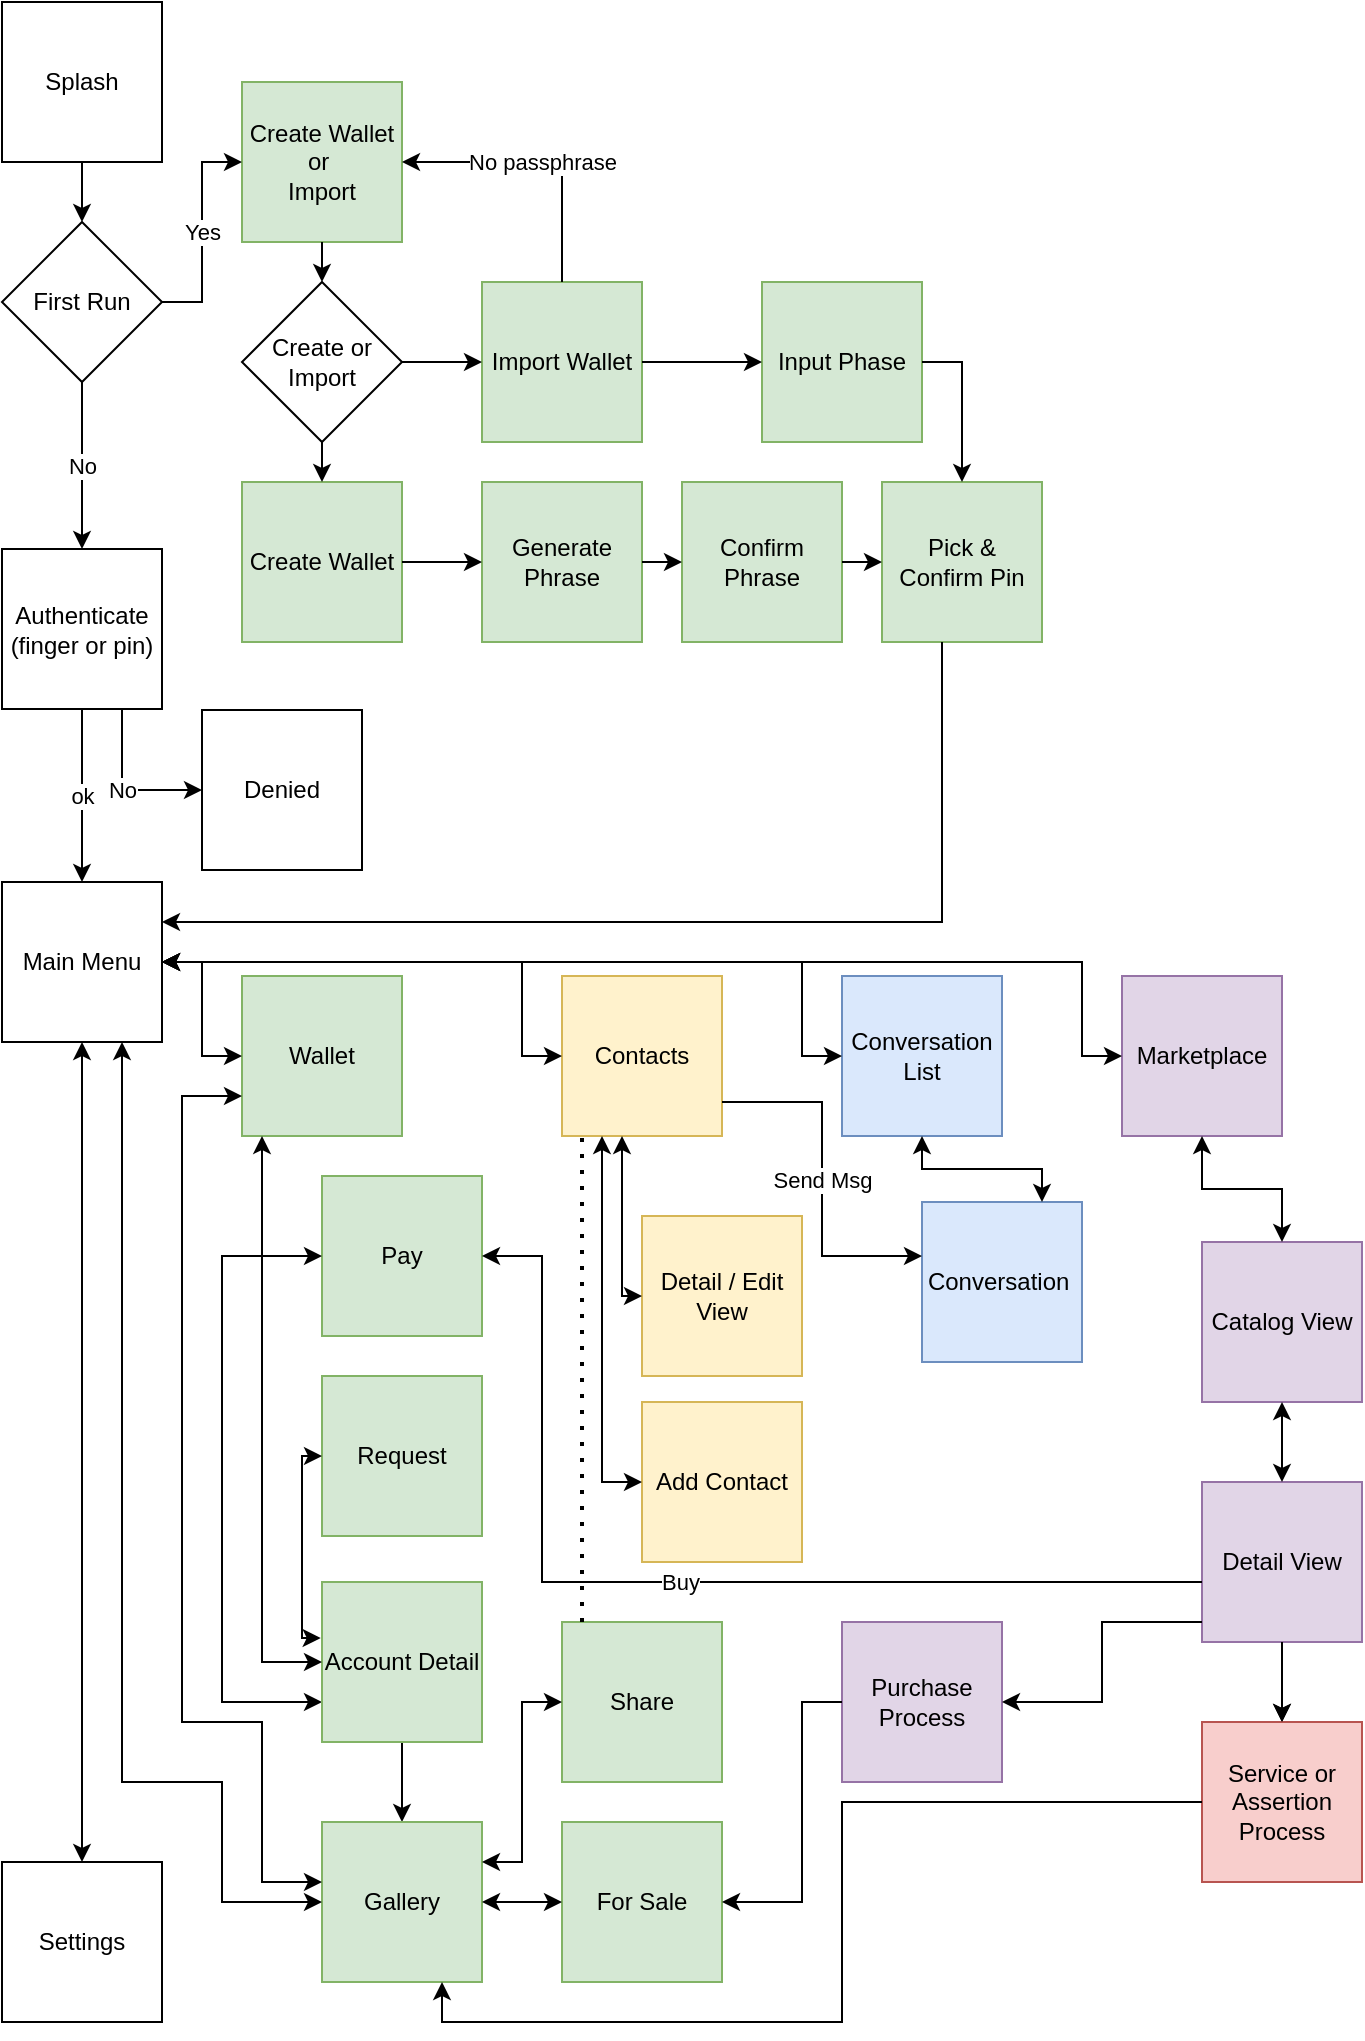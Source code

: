 <mxfile version="15.4.1" type="device"><diagram id="K4jN8RU4jER5fW_W08dP" name="Page-1"><mxGraphModel dx="2062" dy="1158" grid="1" gridSize="10" guides="1" tooltips="1" connect="1" arrows="1" fold="1" page="1" pageScale="1" pageWidth="1169" pageHeight="827" math="0" shadow="0"><root><mxCell id="0"/><mxCell id="1" parent="0"/><mxCell id="LxvmcaarqvdJgWvs3h-K-2" value="Create Wallet&lt;br&gt;or&amp;nbsp;&lt;br&gt;Import" style="whiteSpace=wrap;html=1;aspect=fixed;fillColor=#d5e8d4;strokeColor=#82b366;" vertex="1" parent="1"><mxGeometry x="160" y="100" width="80" height="80" as="geometry"/></mxCell><mxCell id="LxvmcaarqvdJgWvs3h-K-3" value="Splash" style="whiteSpace=wrap;html=1;aspect=fixed;" vertex="1" parent="1"><mxGeometry x="40" y="60" width="80" height="80" as="geometry"/></mxCell><mxCell id="LxvmcaarqvdJgWvs3h-K-21" value="" style="edgeStyle=orthogonalEdgeStyle;rounded=0;orthogonalLoop=1;jettySize=auto;html=1;startArrow=classic;startFill=1;endArrow=none;endFill=0;" edge="1" parent="1" source="LxvmcaarqvdJgWvs3h-K-4" target="LxvmcaarqvdJgWvs3h-K-3"><mxGeometry relative="1" as="geometry"/></mxCell><mxCell id="LxvmcaarqvdJgWvs3h-K-4" value="First Run" style="rhombus;whiteSpace=wrap;html=1;" vertex="1" parent="1"><mxGeometry x="40" y="170" width="80" height="80" as="geometry"/></mxCell><mxCell id="LxvmcaarqvdJgWvs3h-K-5" value="Main Menu" style="whiteSpace=wrap;html=1;aspect=fixed;" vertex="1" parent="1"><mxGeometry x="40" y="500" width="80" height="80" as="geometry"/></mxCell><mxCell id="LxvmcaarqvdJgWvs3h-K-6" value="Contacts" style="whiteSpace=wrap;html=1;aspect=fixed;fillColor=#fff2cc;strokeColor=#d6b656;" vertex="1" parent="1"><mxGeometry x="320" y="547" width="80" height="80" as="geometry"/></mxCell><mxCell id="LxvmcaarqvdJgWvs3h-K-7" value="Conversation List" style="whiteSpace=wrap;html=1;aspect=fixed;fillColor=#dae8fc;strokeColor=#6c8ebf;" vertex="1" parent="1"><mxGeometry x="460" y="547" width="80" height="80" as="geometry"/></mxCell><mxCell id="LxvmcaarqvdJgWvs3h-K-8" value="Conversation&amp;nbsp;" style="whiteSpace=wrap;html=1;aspect=fixed;fillColor=#dae8fc;strokeColor=#6c8ebf;" vertex="1" parent="1"><mxGeometry x="500" y="660" width="80" height="80" as="geometry"/></mxCell><mxCell id="LxvmcaarqvdJgWvs3h-K-9" value="Marketplace" style="whiteSpace=wrap;html=1;aspect=fixed;fillColor=#e1d5e7;strokeColor=#9673a6;" vertex="1" parent="1"><mxGeometry x="600" y="547" width="80" height="80" as="geometry"/></mxCell><mxCell id="LxvmcaarqvdJgWvs3h-K-10" value="Wallet" style="whiteSpace=wrap;html=1;aspect=fixed;fillColor=#d5e8d4;strokeColor=#82b366;" vertex="1" parent="1"><mxGeometry x="160" y="547" width="80" height="80" as="geometry"/></mxCell><mxCell id="LxvmcaarqvdJgWvs3h-K-11" value="Pay" style="whiteSpace=wrap;html=1;aspect=fixed;fillColor=#d5e8d4;strokeColor=#82b366;" vertex="1" parent="1"><mxGeometry x="200" y="647" width="80" height="80" as="geometry"/></mxCell><mxCell id="LxvmcaarqvdJgWvs3h-K-13" value="Create or Import" style="rhombus;whiteSpace=wrap;html=1;" vertex="1" parent="1"><mxGeometry x="160" y="200" width="80" height="80" as="geometry"/></mxCell><mxCell id="LxvmcaarqvdJgWvs3h-K-14" value="Create Wallet" style="whiteSpace=wrap;html=1;aspect=fixed;fillColor=#d5e8d4;strokeColor=#82b366;" vertex="1" parent="1"><mxGeometry x="160" y="300" width="80" height="80" as="geometry"/></mxCell><mxCell id="LxvmcaarqvdJgWvs3h-K-15" value="Import Wallet" style="whiteSpace=wrap;html=1;aspect=fixed;fillColor=#d5e8d4;strokeColor=#82b366;" vertex="1" parent="1"><mxGeometry x="280" y="200" width="80" height="80" as="geometry"/></mxCell><mxCell id="LxvmcaarqvdJgWvs3h-K-17" value="Request" style="whiteSpace=wrap;html=1;aspect=fixed;fillColor=#d5e8d4;strokeColor=#82b366;" vertex="1" parent="1"><mxGeometry x="200" y="747" width="80" height="80" as="geometry"/></mxCell><mxCell id="LxvmcaarqvdJgWvs3h-K-18" value="Detail / Edit View" style="whiteSpace=wrap;html=1;aspect=fixed;fillColor=#fff2cc;strokeColor=#d6b656;" vertex="1" parent="1"><mxGeometry x="360" y="667" width="80" height="80" as="geometry"/></mxCell><mxCell id="LxvmcaarqvdJgWvs3h-K-22" value="No" style="endArrow=none;startArrow=classic;html=1;rounded=0;edgeStyle=orthogonalEdgeStyle;entryX=0.5;entryY=1;entryDx=0;entryDy=0;endFill=0;" edge="1" parent="1" source="LxvmcaarqvdJgWvs3h-K-61" target="LxvmcaarqvdJgWvs3h-K-4"><mxGeometry width="50" height="50" relative="1" as="geometry"><mxPoint x="80" y="330" as="sourcePoint"/><mxPoint x="610" y="530" as="targetPoint"/></mxGeometry></mxCell><mxCell id="LxvmcaarqvdJgWvs3h-K-23" value="Yes" style="endArrow=none;startArrow=classic;html=1;rounded=0;edgeStyle=orthogonalEdgeStyle;entryX=1;entryY=0.5;entryDx=0;entryDy=0;endFill=0;" edge="1" parent="1" source="LxvmcaarqvdJgWvs3h-K-2" target="LxvmcaarqvdJgWvs3h-K-4"><mxGeometry width="50" height="50" relative="1" as="geometry"><mxPoint x="560" y="580" as="sourcePoint"/><mxPoint x="610" y="530" as="targetPoint"/></mxGeometry></mxCell><mxCell id="LxvmcaarqvdJgWvs3h-K-24" value="" style="endArrow=none;startArrow=classic;html=1;rounded=0;edgeStyle=orthogonalEdgeStyle;startFill=1;endFill=0;" edge="1" parent="1" source="LxvmcaarqvdJgWvs3h-K-13" target="LxvmcaarqvdJgWvs3h-K-2"><mxGeometry width="50" height="50" relative="1" as="geometry"><mxPoint x="560" y="580" as="sourcePoint"/><mxPoint x="610" y="530" as="targetPoint"/></mxGeometry></mxCell><mxCell id="LxvmcaarqvdJgWvs3h-K-25" value="" style="endArrow=none;startArrow=classic;html=1;rounded=0;edgeStyle=orthogonalEdgeStyle;entryX=0.5;entryY=1;entryDx=0;entryDy=0;endFill=0;" edge="1" parent="1" source="LxvmcaarqvdJgWvs3h-K-14" target="LxvmcaarqvdJgWvs3h-K-13"><mxGeometry width="50" height="50" relative="1" as="geometry"><mxPoint x="560" y="580" as="sourcePoint"/><mxPoint x="610" y="530" as="targetPoint"/></mxGeometry></mxCell><mxCell id="LxvmcaarqvdJgWvs3h-K-26" value="" style="endArrow=none;startArrow=classic;html=1;rounded=0;edgeStyle=orthogonalEdgeStyle;entryX=1;entryY=0.5;entryDx=0;entryDy=0;endFill=0;" edge="1" parent="1" source="LxvmcaarqvdJgWvs3h-K-15" target="LxvmcaarqvdJgWvs3h-K-13"><mxGeometry width="50" height="50" relative="1" as="geometry"><mxPoint x="560" y="580" as="sourcePoint"/><mxPoint x="610" y="530" as="targetPoint"/></mxGeometry></mxCell><mxCell id="LxvmcaarqvdJgWvs3h-K-27" value="" style="endArrow=classic;startArrow=classic;html=1;rounded=0;edgeStyle=orthogonalEdgeStyle;" edge="1" parent="1" source="LxvmcaarqvdJgWvs3h-K-10" target="LxvmcaarqvdJgWvs3h-K-5"><mxGeometry width="50" height="50" relative="1" as="geometry"><mxPoint x="560" y="580" as="sourcePoint"/><mxPoint x="610" y="530" as="targetPoint"/></mxGeometry></mxCell><mxCell id="LxvmcaarqvdJgWvs3h-K-28" value="" style="endArrow=classic;startArrow=classic;html=1;rounded=0;edgeStyle=orthogonalEdgeStyle;" edge="1" parent="1" source="LxvmcaarqvdJgWvs3h-K-6" target="LxvmcaarqvdJgWvs3h-K-5"><mxGeometry width="50" height="50" relative="1" as="geometry"><mxPoint x="560" y="580" as="sourcePoint"/><mxPoint x="610" y="530" as="targetPoint"/><Array as="points"><mxPoint x="300" y="587"/><mxPoint x="300" y="540"/></Array></mxGeometry></mxCell><mxCell id="LxvmcaarqvdJgWvs3h-K-29" value="" style="endArrow=classic;startArrow=classic;html=1;rounded=0;edgeStyle=orthogonalEdgeStyle;" edge="1" parent="1" source="LxvmcaarqvdJgWvs3h-K-7" target="LxvmcaarqvdJgWvs3h-K-5"><mxGeometry width="50" height="50" relative="1" as="geometry"><mxPoint x="560" y="580" as="sourcePoint"/><mxPoint x="610" y="530" as="targetPoint"/><Array as="points"><mxPoint x="440" y="587"/><mxPoint x="440" y="540"/></Array></mxGeometry></mxCell><mxCell id="LxvmcaarqvdJgWvs3h-K-30" value="" style="endArrow=classic;startArrow=classic;html=1;rounded=0;edgeStyle=orthogonalEdgeStyle;exitX=0;exitY=0.5;exitDx=0;exitDy=0;" edge="1" parent="1" source="LxvmcaarqvdJgWvs3h-K-9" target="LxvmcaarqvdJgWvs3h-K-5"><mxGeometry width="50" height="50" relative="1" as="geometry"><mxPoint x="560" y="580" as="sourcePoint"/><mxPoint x="610" y="530" as="targetPoint"/><Array as="points"><mxPoint x="580" y="587"/><mxPoint x="580" y="540"/></Array></mxGeometry></mxCell><mxCell id="LxvmcaarqvdJgWvs3h-K-31" value="" style="endArrow=classic;startArrow=classic;html=1;rounded=0;edgeStyle=orthogonalEdgeStyle;exitX=0;exitY=0.5;exitDx=0;exitDy=0;" edge="1" parent="1" source="LxvmcaarqvdJgWvs3h-K-11" target="LxvmcaarqvdJgWvs3h-K-35"><mxGeometry width="50" height="50" relative="1" as="geometry"><mxPoint x="560" y="580" as="sourcePoint"/><mxPoint x="610" y="530" as="targetPoint"/><Array as="points"><mxPoint x="150" y="687"/><mxPoint x="150" y="910"/></Array></mxGeometry></mxCell><mxCell id="LxvmcaarqvdJgWvs3h-K-32" value="" style="endArrow=classic;startArrow=classic;html=1;rounded=0;edgeStyle=orthogonalEdgeStyle;entryX=-0.008;entryY=0.35;entryDx=0;entryDy=0;exitX=0;exitY=0.5;exitDx=0;exitDy=0;entryPerimeter=0;" edge="1" parent="1" source="LxvmcaarqvdJgWvs3h-K-17" target="LxvmcaarqvdJgWvs3h-K-35"><mxGeometry width="50" height="50" relative="1" as="geometry"><mxPoint x="560" y="580" as="sourcePoint"/><mxPoint x="610" y="530" as="targetPoint"/></mxGeometry></mxCell><mxCell id="LxvmcaarqvdJgWvs3h-K-33" value="Catalog View" style="whiteSpace=wrap;html=1;aspect=fixed;fillColor=#e1d5e7;strokeColor=#9673a6;" vertex="1" parent="1"><mxGeometry x="640" y="680" width="80" height="80" as="geometry"/></mxCell><mxCell id="LxvmcaarqvdJgWvs3h-K-66" value="" style="edgeStyle=orthogonalEdgeStyle;rounded=0;orthogonalLoop=1;jettySize=auto;html=1;startArrow=none;startFill=0;endArrow=classic;endFill=1;" edge="1" parent="1" source="LxvmcaarqvdJgWvs3h-K-35" target="LxvmcaarqvdJgWvs3h-K-36"><mxGeometry relative="1" as="geometry"/></mxCell><mxCell id="LxvmcaarqvdJgWvs3h-K-35" value="Account Detail" style="whiteSpace=wrap;html=1;aspect=fixed;fillColor=#d5e8d4;strokeColor=#82b366;" vertex="1" parent="1"><mxGeometry x="200" y="850" width="80" height="80" as="geometry"/></mxCell><mxCell id="LxvmcaarqvdJgWvs3h-K-36" value="Gallery" style="whiteSpace=wrap;html=1;aspect=fixed;fillColor=#d5e8d4;strokeColor=#82b366;" vertex="1" parent="1"><mxGeometry x="200" y="970" width="80" height="80" as="geometry"/></mxCell><mxCell id="LxvmcaarqvdJgWvs3h-K-37" value="" style="endArrow=classic;startArrow=classic;html=1;rounded=0;edgeStyle=orthogonalEdgeStyle;" edge="1" parent="1" source="LxvmcaarqvdJgWvs3h-K-33" target="LxvmcaarqvdJgWvs3h-K-9"><mxGeometry width="50" height="50" relative="1" as="geometry"><mxPoint x="560" y="570" as="sourcePoint"/><mxPoint x="610" y="520" as="targetPoint"/></mxGeometry></mxCell><mxCell id="LxvmcaarqvdJgWvs3h-K-39" value="" style="endArrow=classic;startArrow=classic;html=1;rounded=0;edgeStyle=orthogonalEdgeStyle;exitX=0;exitY=0.75;exitDx=0;exitDy=0;" edge="1" parent="1" source="LxvmcaarqvdJgWvs3h-K-10" target="LxvmcaarqvdJgWvs3h-K-36"><mxGeometry width="50" height="50" relative="1" as="geometry"><mxPoint x="560" y="570" as="sourcePoint"/><mxPoint x="610" y="520" as="targetPoint"/><Array as="points"><mxPoint x="130" y="607"/><mxPoint x="130" y="920"/><mxPoint x="170" y="920"/><mxPoint x="170" y="1000"/></Array></mxGeometry></mxCell><mxCell id="LxvmcaarqvdJgWvs3h-K-40" value="" style="endArrow=classic;startArrow=classic;html=1;rounded=0;edgeStyle=orthogonalEdgeStyle;" edge="1" parent="1" source="LxvmcaarqvdJgWvs3h-K-36" target="LxvmcaarqvdJgWvs3h-K-5"><mxGeometry width="50" height="50" relative="1" as="geometry"><mxPoint x="560" y="570" as="sourcePoint"/><mxPoint x="610" y="520" as="targetPoint"/><Array as="points"><mxPoint x="150" y="1010"/><mxPoint x="150" y="950"/><mxPoint x="100" y="950"/></Array></mxGeometry></mxCell><mxCell id="LxvmcaarqvdJgWvs3h-K-41" value="" style="endArrow=classic;startArrow=classic;html=1;rounded=0;edgeStyle=orthogonalEdgeStyle;exitX=0;exitY=0.5;exitDx=0;exitDy=0;" edge="1" parent="1" source="LxvmcaarqvdJgWvs3h-K-35" target="LxvmcaarqvdJgWvs3h-K-10"><mxGeometry width="50" height="50" relative="1" as="geometry"><mxPoint x="560" y="570" as="sourcePoint"/><mxPoint x="610" y="520" as="targetPoint"/><Array as="points"><mxPoint x="170" y="890"/></Array></mxGeometry></mxCell><mxCell id="LxvmcaarqvdJgWvs3h-K-43" value="Generate Phrase" style="whiteSpace=wrap;html=1;aspect=fixed;fillColor=#d5e8d4;strokeColor=#82b366;" vertex="1" parent="1"><mxGeometry x="280" y="300" width="80" height="80" as="geometry"/></mxCell><mxCell id="LxvmcaarqvdJgWvs3h-K-44" value="Confirm Phrase" style="whiteSpace=wrap;html=1;aspect=fixed;fillColor=#d5e8d4;strokeColor=#82b366;" vertex="1" parent="1"><mxGeometry x="380" y="300" width="80" height="80" as="geometry"/></mxCell><mxCell id="LxvmcaarqvdJgWvs3h-K-45" value="Pick &amp;amp; Confirm Pin" style="whiteSpace=wrap;html=1;aspect=fixed;fillColor=#d5e8d4;strokeColor=#82b366;" vertex="1" parent="1"><mxGeometry x="480" y="300" width="80" height="80" as="geometry"/></mxCell><mxCell id="LxvmcaarqvdJgWvs3h-K-46" value="" style="endArrow=none;startArrow=classic;html=1;rounded=0;edgeStyle=orthogonalEdgeStyle;endFill=0;" edge="1" parent="1" source="LxvmcaarqvdJgWvs3h-K-5" target="LxvmcaarqvdJgWvs3h-K-45"><mxGeometry width="50" height="50" relative="1" as="geometry"><mxPoint x="560" y="570" as="sourcePoint"/><mxPoint x="610" y="520" as="targetPoint"/><Array as="points"><mxPoint x="510" y="520"/></Array></mxGeometry></mxCell><mxCell id="LxvmcaarqvdJgWvs3h-K-47" value="Input Phase" style="whiteSpace=wrap;html=1;aspect=fixed;fillColor=#d5e8d4;strokeColor=#82b366;" vertex="1" parent="1"><mxGeometry x="420" y="200" width="80" height="80" as="geometry"/></mxCell><mxCell id="LxvmcaarqvdJgWvs3h-K-48" value="" style="endArrow=none;startArrow=classic;html=1;rounded=0;edgeStyle=orthogonalEdgeStyle;startFill=1;endFill=0;" edge="1" parent="1" source="LxvmcaarqvdJgWvs3h-K-43" target="LxvmcaarqvdJgWvs3h-K-14"><mxGeometry width="50" height="50" relative="1" as="geometry"><mxPoint x="560" y="570" as="sourcePoint"/><mxPoint x="610" y="520" as="targetPoint"/></mxGeometry></mxCell><mxCell id="LxvmcaarqvdJgWvs3h-K-49" value="" style="endArrow=none;startArrow=classic;html=1;rounded=0;edgeStyle=orthogonalEdgeStyle;endFill=0;" edge="1" parent="1" source="LxvmcaarqvdJgWvs3h-K-47" target="LxvmcaarqvdJgWvs3h-K-15"><mxGeometry width="50" height="50" relative="1" as="geometry"><mxPoint x="270" y="410" as="sourcePoint"/><mxPoint x="250" y="250" as="targetPoint"/></mxGeometry></mxCell><mxCell id="LxvmcaarqvdJgWvs3h-K-50" value="" style="endArrow=none;startArrow=classic;html=1;rounded=0;edgeStyle=orthogonalEdgeStyle;endFill=0;exitX=0.5;exitY=0;exitDx=0;exitDy=0;entryX=1;entryY=0.5;entryDx=0;entryDy=0;" edge="1" parent="1" source="LxvmcaarqvdJgWvs3h-K-45" target="LxvmcaarqvdJgWvs3h-K-47"><mxGeometry width="50" height="50" relative="1" as="geometry"><mxPoint x="340" y="450" as="sourcePoint"/><mxPoint x="310" y="450" as="targetPoint"/></mxGeometry></mxCell><mxCell id="LxvmcaarqvdJgWvs3h-K-51" value="" style="endArrow=none;startArrow=classic;html=1;rounded=0;edgeStyle=orthogonalEdgeStyle;endFill=0;entryX=1;entryY=0.5;entryDx=0;entryDy=0;" edge="1" parent="1" source="LxvmcaarqvdJgWvs3h-K-44" target="LxvmcaarqvdJgWvs3h-K-43"><mxGeometry width="50" height="50" relative="1" as="geometry"><mxPoint x="510" y="390" as="sourcePoint"/><mxPoint x="430" y="450" as="targetPoint"/></mxGeometry></mxCell><mxCell id="LxvmcaarqvdJgWvs3h-K-52" value="" style="endArrow=none;startArrow=classic;html=1;rounded=0;edgeStyle=orthogonalEdgeStyle;endFill=0;entryX=1;entryY=0.5;entryDx=0;entryDy=0;" edge="1" parent="1" source="LxvmcaarqvdJgWvs3h-K-45" target="LxvmcaarqvdJgWvs3h-K-44"><mxGeometry width="50" height="50" relative="1" as="geometry"><mxPoint x="510" y="390" as="sourcePoint"/><mxPoint x="430" y="450" as="targetPoint"/></mxGeometry></mxCell><mxCell id="LxvmcaarqvdJgWvs3h-K-53" value="" style="endArrow=classic;startArrow=classic;html=1;rounded=0;edgeStyle=orthogonalEdgeStyle;exitX=0;exitY=0.5;exitDx=0;exitDy=0;" edge="1" parent="1" source="LxvmcaarqvdJgWvs3h-K-18" target="LxvmcaarqvdJgWvs3h-K-6"><mxGeometry width="50" height="50" relative="1" as="geometry"><mxPoint x="560" y="570" as="sourcePoint"/><mxPoint x="610" y="520" as="targetPoint"/><Array as="points"><mxPoint x="350" y="707"/></Array></mxGeometry></mxCell><mxCell id="LxvmcaarqvdJgWvs3h-K-54" value="Send Msg" style="endArrow=none;startArrow=classic;html=1;rounded=0;edgeStyle=orthogonalEdgeStyle;startFill=1;endFill=0;" edge="1" parent="1" source="LxvmcaarqvdJgWvs3h-K-8" target="LxvmcaarqvdJgWvs3h-K-6"><mxGeometry width="50" height="50" relative="1" as="geometry"><mxPoint x="560" y="570" as="sourcePoint"/><mxPoint x="610" y="520" as="targetPoint"/><Array as="points"><mxPoint x="450" y="687"/><mxPoint x="450" y="610"/></Array></mxGeometry></mxCell><mxCell id="LxvmcaarqvdJgWvs3h-K-55" value="" style="endArrow=classic;startArrow=classic;html=1;rounded=0;edgeStyle=orthogonalEdgeStyle;exitX=0.75;exitY=0;exitDx=0;exitDy=0;" edge="1" parent="1" source="LxvmcaarqvdJgWvs3h-K-8" target="LxvmcaarqvdJgWvs3h-K-7"><mxGeometry width="50" height="50" relative="1" as="geometry"><mxPoint x="560" y="570" as="sourcePoint"/><mxPoint x="610" y="520" as="targetPoint"/></mxGeometry></mxCell><mxCell id="LxvmcaarqvdJgWvs3h-K-74" value="" style="edgeStyle=orthogonalEdgeStyle;rounded=0;orthogonalLoop=1;jettySize=auto;html=1;startArrow=none;startFill=0;endArrow=classic;endFill=1;" edge="1" parent="1" source="LxvmcaarqvdJgWvs3h-K-56" target="LxvmcaarqvdJgWvs3h-K-71"><mxGeometry relative="1" as="geometry"/></mxCell><mxCell id="LxvmcaarqvdJgWvs3h-K-56" value="Detail View" style="whiteSpace=wrap;html=1;aspect=fixed;fillColor=#e1d5e7;strokeColor=#9673a6;" vertex="1" parent="1"><mxGeometry x="640" y="800" width="80" height="80" as="geometry"/></mxCell><mxCell id="LxvmcaarqvdJgWvs3h-K-57" value="" style="endArrow=classic;startArrow=classic;html=1;rounded=0;edgeStyle=orthogonalEdgeStyle;entryX=0.5;entryY=1;entryDx=0;entryDy=0;" edge="1" parent="1" source="LxvmcaarqvdJgWvs3h-K-56" target="LxvmcaarqvdJgWvs3h-K-33"><mxGeometry width="50" height="50" relative="1" as="geometry"><mxPoint x="560" y="570" as="sourcePoint"/><mxPoint x="610" y="520" as="targetPoint"/></mxGeometry></mxCell><mxCell id="LxvmcaarqvdJgWvs3h-K-58" value="Settings" style="whiteSpace=wrap;html=1;aspect=fixed;" vertex="1" parent="1"><mxGeometry x="40" y="990" width="80" height="80" as="geometry"/></mxCell><mxCell id="LxvmcaarqvdJgWvs3h-K-59" value="" style="endArrow=classic;startArrow=classic;html=1;rounded=0;edgeStyle=orthogonalEdgeStyle;" edge="1" parent="1" source="LxvmcaarqvdJgWvs3h-K-58" target="LxvmcaarqvdJgWvs3h-K-5"><mxGeometry width="50" height="50" relative="1" as="geometry"><mxPoint x="560" y="570" as="sourcePoint"/><mxPoint x="610" y="520" as="targetPoint"/></mxGeometry></mxCell><mxCell id="LxvmcaarqvdJgWvs3h-K-60" value="Buy" style="endArrow=none;startArrow=classic;html=1;rounded=0;edgeStyle=orthogonalEdgeStyle;endFill=0;" edge="1" parent="1" source="LxvmcaarqvdJgWvs3h-K-11" target="LxvmcaarqvdJgWvs3h-K-56"><mxGeometry width="50" height="50" relative="1" as="geometry"><mxPoint x="560" y="570" as="sourcePoint"/><mxPoint x="610" y="520" as="targetPoint"/><Array as="points"><mxPoint x="310" y="687"/><mxPoint x="310" y="850"/></Array></mxGeometry></mxCell><mxCell id="LxvmcaarqvdJgWvs3h-K-61" value="Authenticate (finger or pin)" style="whiteSpace=wrap;html=1;aspect=fixed;" vertex="1" parent="1"><mxGeometry x="40" y="333.5" width="80" height="80" as="geometry"/></mxCell><mxCell id="LxvmcaarqvdJgWvs3h-K-62" value="ok" style="endArrow=none;startArrow=classic;html=1;rounded=0;edgeStyle=orthogonalEdgeStyle;endFill=0;" edge="1" parent="1" source="LxvmcaarqvdJgWvs3h-K-5" target="LxvmcaarqvdJgWvs3h-K-61"><mxGeometry width="50" height="50" relative="1" as="geometry"><mxPoint x="90" y="343.5" as="sourcePoint"/><mxPoint x="60" y="450" as="targetPoint"/></mxGeometry></mxCell><mxCell id="LxvmcaarqvdJgWvs3h-K-63" value="Denied" style="whiteSpace=wrap;html=1;aspect=fixed;" vertex="1" parent="1"><mxGeometry x="140" y="414" width="80" height="80" as="geometry"/></mxCell><mxCell id="LxvmcaarqvdJgWvs3h-K-64" value="No" style="endArrow=none;startArrow=classic;html=1;rounded=0;edgeStyle=orthogonalEdgeStyle;endFill=0;" edge="1" parent="1" source="LxvmcaarqvdJgWvs3h-K-63" target="LxvmcaarqvdJgWvs3h-K-61"><mxGeometry width="50" height="50" relative="1" as="geometry"><mxPoint x="90" y="510" as="sourcePoint"/><mxPoint x="90" y="423.5" as="targetPoint"/><Array as="points"><mxPoint x="100" y="454"/></Array></mxGeometry></mxCell><mxCell id="LxvmcaarqvdJgWvs3h-K-65" value="No passphrase" style="endArrow=classic;startArrow=none;html=1;rounded=0;edgeStyle=orthogonalEdgeStyle;entryX=1;entryY=0.5;entryDx=0;entryDy=0;exitX=0.5;exitY=0;exitDx=0;exitDy=0;endFill=1;startFill=0;" edge="1" parent="1" source="LxvmcaarqvdJgWvs3h-K-15" target="LxvmcaarqvdJgWvs3h-K-2"><mxGeometry width="50" height="50" relative="1" as="geometry"><mxPoint x="560" y="610" as="sourcePoint"/><mxPoint x="610" y="560" as="targetPoint"/></mxGeometry></mxCell><mxCell id="LxvmcaarqvdJgWvs3h-K-67" value="For Sale" style="whiteSpace=wrap;html=1;aspect=fixed;fillColor=#d5e8d4;strokeColor=#82b366;" vertex="1" parent="1"><mxGeometry x="320" y="970" width="80" height="80" as="geometry"/></mxCell><mxCell id="LxvmcaarqvdJgWvs3h-K-68" value="" style="endArrow=classic;startArrow=classic;html=1;rounded=0;edgeStyle=orthogonalEdgeStyle;" edge="1" parent="1" source="LxvmcaarqvdJgWvs3h-K-36" target="LxvmcaarqvdJgWvs3h-K-67"><mxGeometry width="50" height="50" relative="1" as="geometry"><mxPoint x="560" y="610" as="sourcePoint"/><mxPoint x="610" y="560" as="targetPoint"/></mxGeometry></mxCell><mxCell id="LxvmcaarqvdJgWvs3h-K-69" value="Share" style="whiteSpace=wrap;html=1;aspect=fixed;fillColor=#d5e8d4;strokeColor=#82b366;" vertex="1" parent="1"><mxGeometry x="320" y="870" width="80" height="80" as="geometry"/></mxCell><mxCell id="LxvmcaarqvdJgWvs3h-K-70" value="" style="endArrow=classic;startArrow=classic;html=1;rounded=0;edgeStyle=orthogonalEdgeStyle;exitX=1;exitY=0.25;exitDx=0;exitDy=0;entryX=0;entryY=0.5;entryDx=0;entryDy=0;" edge="1" parent="1" source="LxvmcaarqvdJgWvs3h-K-36" target="LxvmcaarqvdJgWvs3h-K-69"><mxGeometry width="50" height="50" relative="1" as="geometry"><mxPoint x="560" y="610" as="sourcePoint"/><mxPoint x="610" y="560" as="targetPoint"/></mxGeometry></mxCell><mxCell id="LxvmcaarqvdJgWvs3h-K-71" value="Service or Assertion Process" style="whiteSpace=wrap;html=1;aspect=fixed;fillColor=#f8cecc;strokeColor=#b85450;" vertex="1" parent="1"><mxGeometry x="640" y="920" width="80" height="80" as="geometry"/></mxCell><mxCell id="LxvmcaarqvdJgWvs3h-K-73" value="" style="endArrow=none;startArrow=classic;html=1;rounded=0;edgeStyle=orthogonalEdgeStyle;endFill=0;exitX=0.5;exitY=0;exitDx=0;exitDy=0;" edge="1" parent="1" source="LxvmcaarqvdJgWvs3h-K-71"><mxGeometry width="50" height="50" relative="1" as="geometry"><mxPoint x="530" y="310" as="sourcePoint"/><mxPoint x="680" y="880" as="targetPoint"/></mxGeometry></mxCell><mxCell id="LxvmcaarqvdJgWvs3h-K-75" value="" style="endArrow=none;startArrow=classic;html=1;rounded=0;edgeStyle=orthogonalEdgeStyle;endFill=0;exitX=0.75;exitY=1;exitDx=0;exitDy=0;" edge="1" parent="1" source="LxvmcaarqvdJgWvs3h-K-36" target="LxvmcaarqvdJgWvs3h-K-71"><mxGeometry width="50" height="50" relative="1" as="geometry"><mxPoint x="690" y="930" as="sourcePoint"/><mxPoint x="690" y="890" as="targetPoint"/><Array as="points"><mxPoint x="260" y="1070"/><mxPoint x="460" y="1070"/><mxPoint x="460" y="960"/></Array></mxGeometry></mxCell><mxCell id="LxvmcaarqvdJgWvs3h-K-76" value="" style="endArrow=none;dashed=1;html=1;dashPattern=1 3;strokeWidth=2;rounded=0;edgeStyle=orthogonalEdgeStyle;" edge="1" parent="1" source="LxvmcaarqvdJgWvs3h-K-69" target="LxvmcaarqvdJgWvs3h-K-6"><mxGeometry width="50" height="50" relative="1" as="geometry"><mxPoint x="560" y="600" as="sourcePoint"/><mxPoint x="610" y="550" as="targetPoint"/><Array as="points"><mxPoint x="330" y="810"/><mxPoint x="330" y="810"/></Array></mxGeometry></mxCell><mxCell id="LxvmcaarqvdJgWvs3h-K-77" value="Add Contact" style="whiteSpace=wrap;html=1;aspect=fixed;fillColor=#fff2cc;strokeColor=#d6b656;" vertex="1" parent="1"><mxGeometry x="360" y="760" width="80" height="80" as="geometry"/></mxCell><mxCell id="LxvmcaarqvdJgWvs3h-K-78" value="" style="endArrow=classic;startArrow=classic;html=1;rounded=0;edgeStyle=orthogonalEdgeStyle;" edge="1" parent="1" source="LxvmcaarqvdJgWvs3h-K-77" target="LxvmcaarqvdJgWvs3h-K-6"><mxGeometry width="50" height="50" relative="1" as="geometry"><mxPoint x="370" y="717" as="sourcePoint"/><mxPoint x="350" y="637" as="targetPoint"/><Array as="points"><mxPoint x="340" y="800"/></Array></mxGeometry></mxCell><mxCell id="LxvmcaarqvdJgWvs3h-K-80" value="Purchase Process" style="whiteSpace=wrap;html=1;aspect=fixed;fillColor=#e1d5e7;strokeColor=#9673a6;" vertex="1" parent="1"><mxGeometry x="460" y="870" width="80" height="80" as="geometry"/></mxCell><mxCell id="LxvmcaarqvdJgWvs3h-K-81" value="" style="endArrow=none;startArrow=classic;html=1;rounded=0;edgeStyle=orthogonalEdgeStyle;endFill=0;" edge="1" parent="1" source="LxvmcaarqvdJgWvs3h-K-80" target="LxvmcaarqvdJgWvs3h-K-56"><mxGeometry width="50" height="50" relative="1" as="geometry"><mxPoint x="690" y="930" as="sourcePoint"/><mxPoint x="690" y="890" as="targetPoint"/><Array as="points"><mxPoint x="590" y="910"/><mxPoint x="590" y="870"/></Array></mxGeometry></mxCell><mxCell id="LxvmcaarqvdJgWvs3h-K-82" value="" style="endArrow=none;startArrow=classic;html=1;rounded=0;edgeStyle=orthogonalEdgeStyle;endFill=0;exitX=1;exitY=0.5;exitDx=0;exitDy=0;" edge="1" parent="1" source="LxvmcaarqvdJgWvs3h-K-67" target="LxvmcaarqvdJgWvs3h-K-80"><mxGeometry width="50" height="50" relative="1" as="geometry"><mxPoint x="550" y="920" as="sourcePoint"/><mxPoint x="650" y="880" as="targetPoint"/><Array as="points"><mxPoint x="440" y="1010"/><mxPoint x="440" y="910"/></Array></mxGeometry></mxCell></root></mxGraphModel></diagram></mxfile>